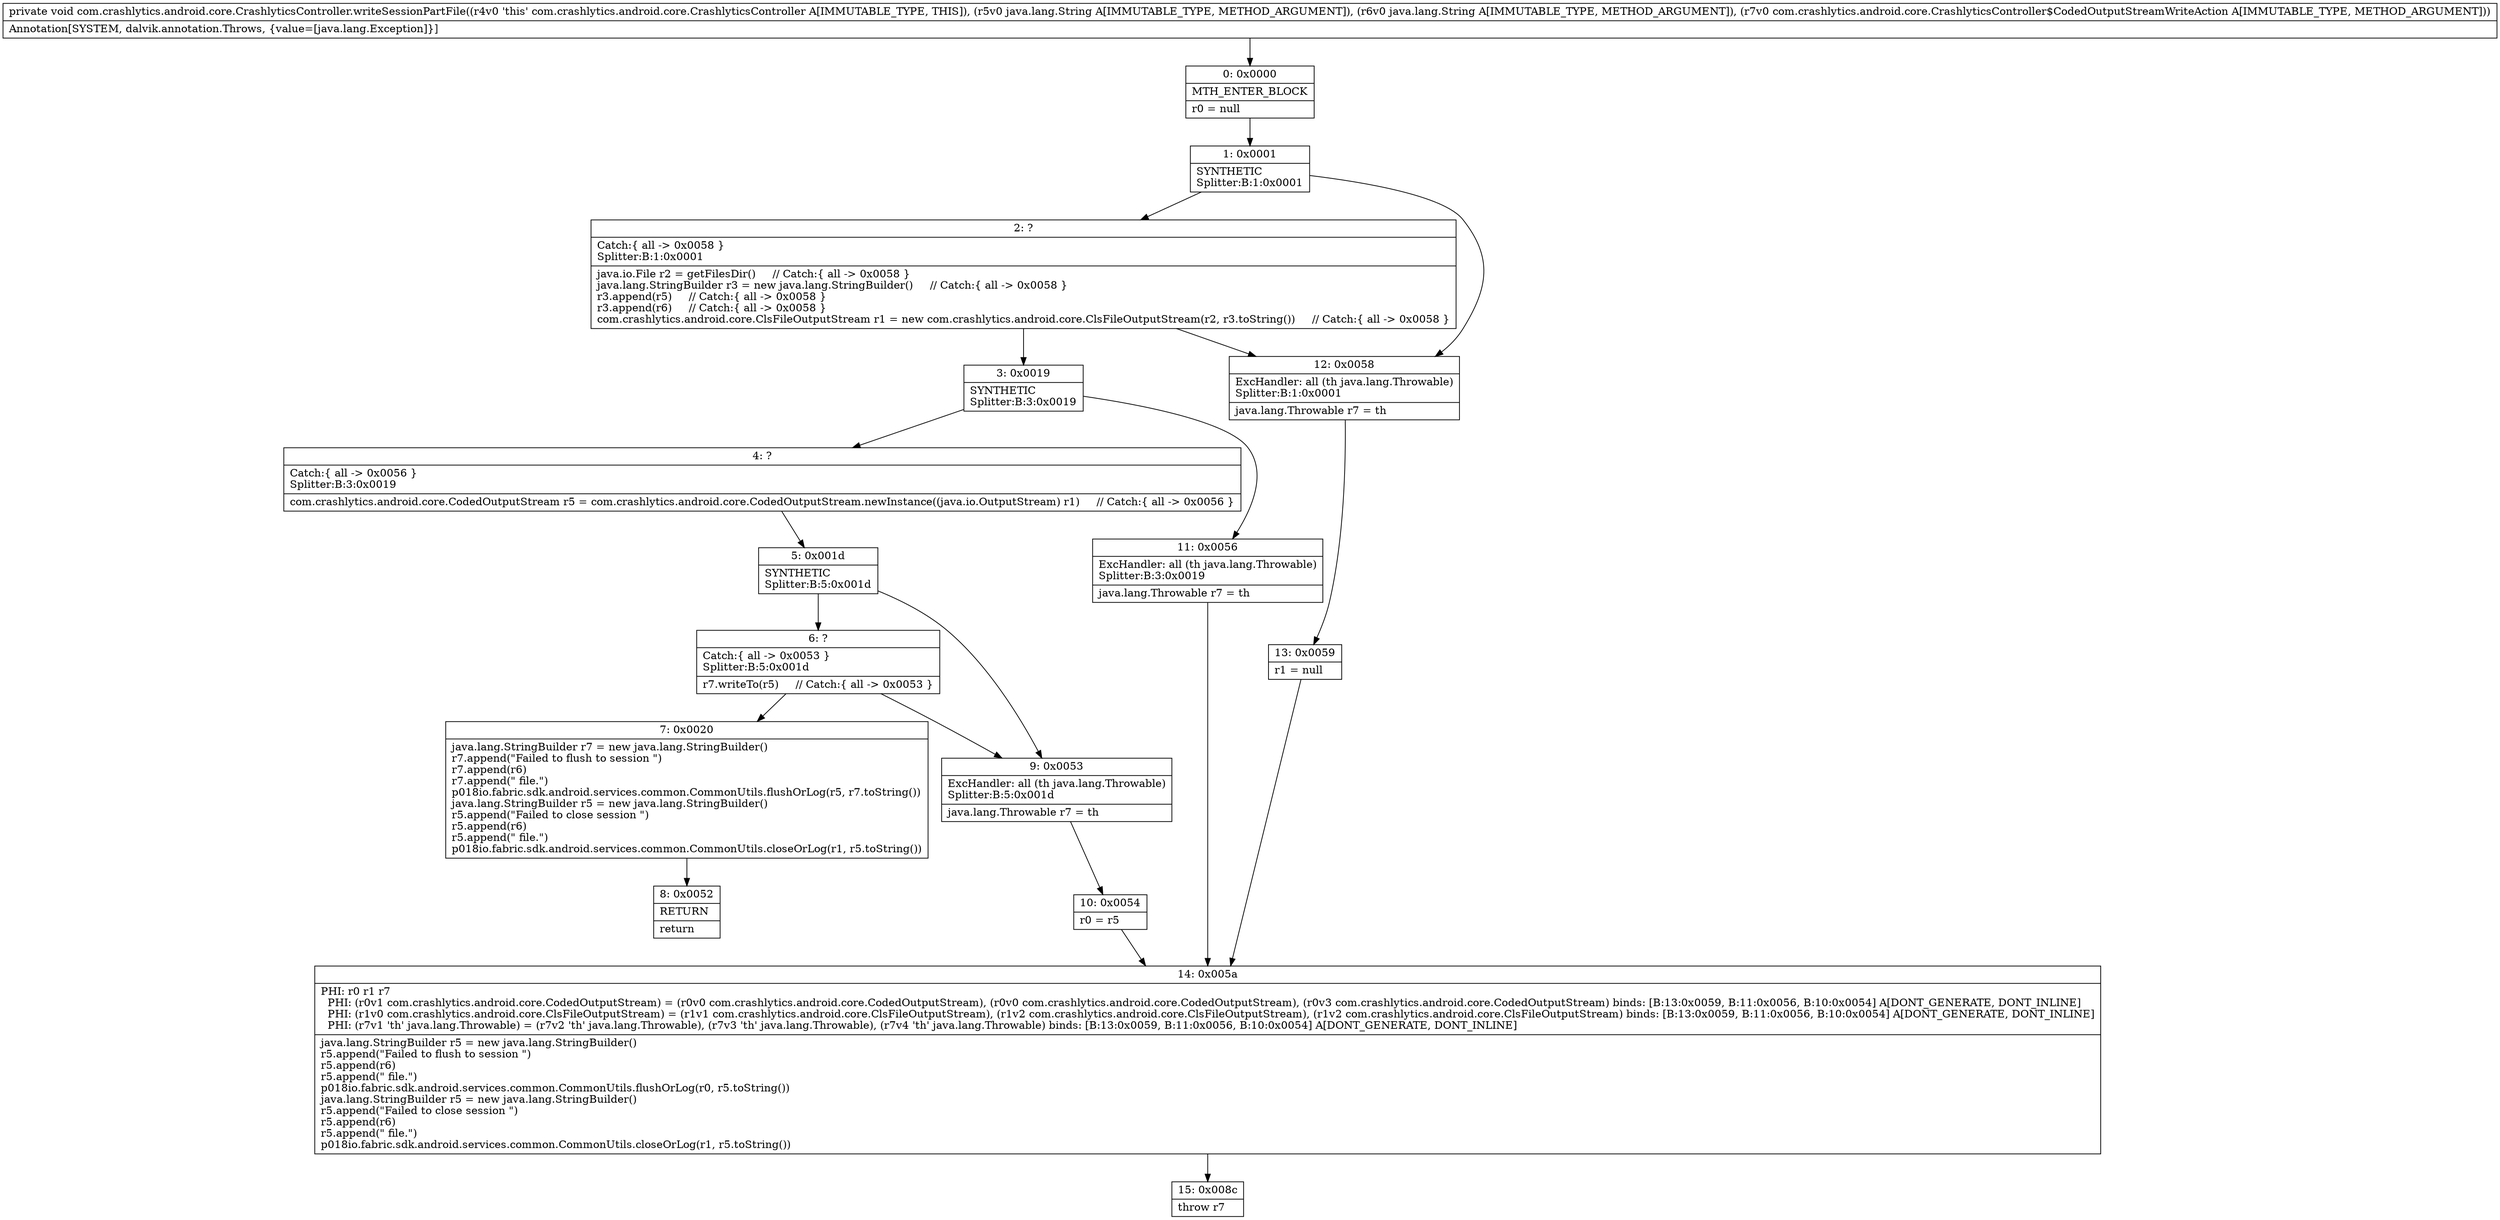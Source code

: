 digraph "CFG forcom.crashlytics.android.core.CrashlyticsController.writeSessionPartFile(Ljava\/lang\/String;Ljava\/lang\/String;Lcom\/crashlytics\/android\/core\/CrashlyticsController$CodedOutputStreamWriteAction;)V" {
Node_0 [shape=record,label="{0\:\ 0x0000|MTH_ENTER_BLOCK\l|r0 = null\l}"];
Node_1 [shape=record,label="{1\:\ 0x0001|SYNTHETIC\lSplitter:B:1:0x0001\l}"];
Node_2 [shape=record,label="{2\:\ ?|Catch:\{ all \-\> 0x0058 \}\lSplitter:B:1:0x0001\l|java.io.File r2 = getFilesDir()     \/\/ Catch:\{ all \-\> 0x0058 \}\ljava.lang.StringBuilder r3 = new java.lang.StringBuilder()     \/\/ Catch:\{ all \-\> 0x0058 \}\lr3.append(r5)     \/\/ Catch:\{ all \-\> 0x0058 \}\lr3.append(r6)     \/\/ Catch:\{ all \-\> 0x0058 \}\lcom.crashlytics.android.core.ClsFileOutputStream r1 = new com.crashlytics.android.core.ClsFileOutputStream(r2, r3.toString())     \/\/ Catch:\{ all \-\> 0x0058 \}\l}"];
Node_3 [shape=record,label="{3\:\ 0x0019|SYNTHETIC\lSplitter:B:3:0x0019\l}"];
Node_4 [shape=record,label="{4\:\ ?|Catch:\{ all \-\> 0x0056 \}\lSplitter:B:3:0x0019\l|com.crashlytics.android.core.CodedOutputStream r5 = com.crashlytics.android.core.CodedOutputStream.newInstance((java.io.OutputStream) r1)     \/\/ Catch:\{ all \-\> 0x0056 \}\l}"];
Node_5 [shape=record,label="{5\:\ 0x001d|SYNTHETIC\lSplitter:B:5:0x001d\l}"];
Node_6 [shape=record,label="{6\:\ ?|Catch:\{ all \-\> 0x0053 \}\lSplitter:B:5:0x001d\l|r7.writeTo(r5)     \/\/ Catch:\{ all \-\> 0x0053 \}\l}"];
Node_7 [shape=record,label="{7\:\ 0x0020|java.lang.StringBuilder r7 = new java.lang.StringBuilder()\lr7.append(\"Failed to flush to session \")\lr7.append(r6)\lr7.append(\" file.\")\lp018io.fabric.sdk.android.services.common.CommonUtils.flushOrLog(r5, r7.toString())\ljava.lang.StringBuilder r5 = new java.lang.StringBuilder()\lr5.append(\"Failed to close session \")\lr5.append(r6)\lr5.append(\" file.\")\lp018io.fabric.sdk.android.services.common.CommonUtils.closeOrLog(r1, r5.toString())\l}"];
Node_8 [shape=record,label="{8\:\ 0x0052|RETURN\l|return\l}"];
Node_9 [shape=record,label="{9\:\ 0x0053|ExcHandler: all (th java.lang.Throwable)\lSplitter:B:5:0x001d\l|java.lang.Throwable r7 = th\l}"];
Node_10 [shape=record,label="{10\:\ 0x0054|r0 = r5\l}"];
Node_11 [shape=record,label="{11\:\ 0x0056|ExcHandler: all (th java.lang.Throwable)\lSplitter:B:3:0x0019\l|java.lang.Throwable r7 = th\l}"];
Node_12 [shape=record,label="{12\:\ 0x0058|ExcHandler: all (th java.lang.Throwable)\lSplitter:B:1:0x0001\l|java.lang.Throwable r7 = th\l}"];
Node_13 [shape=record,label="{13\:\ 0x0059|r1 = null\l}"];
Node_14 [shape=record,label="{14\:\ 0x005a|PHI: r0 r1 r7 \l  PHI: (r0v1 com.crashlytics.android.core.CodedOutputStream) = (r0v0 com.crashlytics.android.core.CodedOutputStream), (r0v0 com.crashlytics.android.core.CodedOutputStream), (r0v3 com.crashlytics.android.core.CodedOutputStream) binds: [B:13:0x0059, B:11:0x0056, B:10:0x0054] A[DONT_GENERATE, DONT_INLINE]\l  PHI: (r1v0 com.crashlytics.android.core.ClsFileOutputStream) = (r1v1 com.crashlytics.android.core.ClsFileOutputStream), (r1v2 com.crashlytics.android.core.ClsFileOutputStream), (r1v2 com.crashlytics.android.core.ClsFileOutputStream) binds: [B:13:0x0059, B:11:0x0056, B:10:0x0054] A[DONT_GENERATE, DONT_INLINE]\l  PHI: (r7v1 'th' java.lang.Throwable) = (r7v2 'th' java.lang.Throwable), (r7v3 'th' java.lang.Throwable), (r7v4 'th' java.lang.Throwable) binds: [B:13:0x0059, B:11:0x0056, B:10:0x0054] A[DONT_GENERATE, DONT_INLINE]\l|java.lang.StringBuilder r5 = new java.lang.StringBuilder()\lr5.append(\"Failed to flush to session \")\lr5.append(r6)\lr5.append(\" file.\")\lp018io.fabric.sdk.android.services.common.CommonUtils.flushOrLog(r0, r5.toString())\ljava.lang.StringBuilder r5 = new java.lang.StringBuilder()\lr5.append(\"Failed to close session \")\lr5.append(r6)\lr5.append(\" file.\")\lp018io.fabric.sdk.android.services.common.CommonUtils.closeOrLog(r1, r5.toString())\l}"];
Node_15 [shape=record,label="{15\:\ 0x008c|throw r7\l}"];
MethodNode[shape=record,label="{private void com.crashlytics.android.core.CrashlyticsController.writeSessionPartFile((r4v0 'this' com.crashlytics.android.core.CrashlyticsController A[IMMUTABLE_TYPE, THIS]), (r5v0 java.lang.String A[IMMUTABLE_TYPE, METHOD_ARGUMENT]), (r6v0 java.lang.String A[IMMUTABLE_TYPE, METHOD_ARGUMENT]), (r7v0 com.crashlytics.android.core.CrashlyticsController$CodedOutputStreamWriteAction A[IMMUTABLE_TYPE, METHOD_ARGUMENT]))  | Annotation[SYSTEM, dalvik.annotation.Throws, \{value=[java.lang.Exception]\}]\l}"];
MethodNode -> Node_0;
Node_0 -> Node_1;
Node_1 -> Node_2;
Node_1 -> Node_12;
Node_2 -> Node_3;
Node_2 -> Node_12;
Node_3 -> Node_4;
Node_3 -> Node_11;
Node_4 -> Node_5;
Node_5 -> Node_6;
Node_5 -> Node_9;
Node_6 -> Node_7;
Node_6 -> Node_9;
Node_7 -> Node_8;
Node_9 -> Node_10;
Node_10 -> Node_14;
Node_11 -> Node_14;
Node_12 -> Node_13;
Node_13 -> Node_14;
Node_14 -> Node_15;
}

